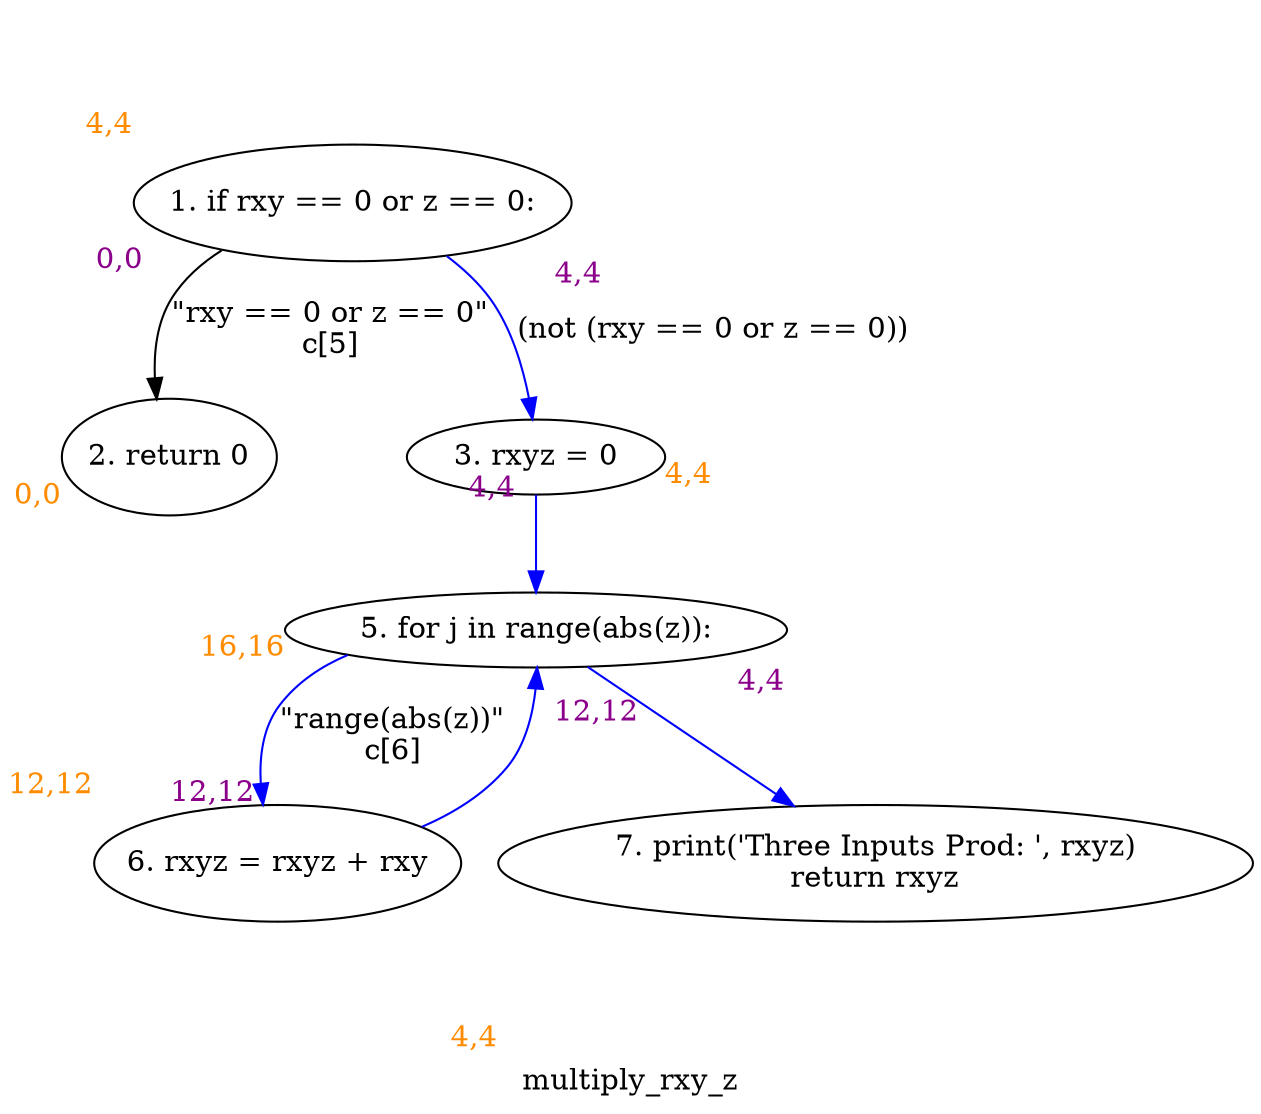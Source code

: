 digraph clustermultiply_rxy_z {
	graph [bb="0,0,508.74,415.08",
		label=multiply_rxy_z,
		lheight=0.22,
		lp="254.37,11.875",
		lwidth=1.16,
		xlabel=<<br></br><br></br><br></br><font color='darkorange'>-1,-1</font>>
	];
	node [label="\N",
		xlabel=<<br></br><br></br><br></br><font color='darkorange'>-1,-1</font>>
	];
	1	[height=0.77585,
		label="1. if rxy == 0 or z == 0:",
		pos="142.01,371.4",
		width=2.6566,
		xlabel=<<br></br><br></br><br></br><font color='darkorange'>4,4</font>>,
		xlp="37.746,407.21"];
	2	[height=0.77585,
		label="2. return 0",
		pos="72.008,248.04",
		width=1.3602,
		xlabel=<<br></br><br></br><br></br><font color='darkorange'>0,0</font>>,
		xlp="14.416,283.85"];
	1 -> 2	[label="\"rxy == 0 or z == 0\"\nc[5]",
		label_bgcolor=white,
		lp="131.51,309.72",
		pos="e,66.363,276.1 92.613,347.08 84.763,341.15 77.697,333.99 73.008,325.47 66.735,314.08 65.119,300.21 65.512,287.43",
		xlabel=<<font color='darkmagenta' style='background-color:white;'><br/><br/>     0,0  <br/><br/></font>>,
		xlp="46.833,322.64"];
	3	[height=0.5,
		label="3. rxyz = 0
",
		pos="212.01,248.04",
		width=1.4184,
		xlabel=<<br></br><br></br><br></br><font color='darkorange'>4,4</font>>,
		xlp="152.32,273.92"];
	1 -> 3	[color=blue,
		label="(not (rxy == 0 or z == 0))",
		label_bgcolor=white,
		lp="275.38,309.72",
		pos="e,209.71,266.51 174.1,345 180.04,339.1 185.72,332.48 190.01,325.47 198.88,310.98 204.31,292.75 207.55,277.73",
		xlabel=<<font color='darkmagenta' style='background-color:white;'><br/><br/>     4,4  <br/><br/></font>>,
		xlp="220.2,300.46"];
	5	[height=0.5,
		label="5. for j in range(abs(z)):
",
		pos="212.01,165.11",
		width=2.7214,
		xlabel=<<br></br><br></br><br></br><font color='darkorange'>16,16</font>>,
		xlp="98.664,190.99"];
	3 -> 5	[color=blue,
		label_bgcolor=white,
		pos="e,212.01,183.53 212.01,229.88 212.01,219.75 212.01,206.68 212.01,195",
		xlabel=<<font color='darkmagenta' style='background-color:white;'><br/><br/>     4,4  <br/><br/></font>>,
		xlp="190.26,214.67"];
	6	[height=0.77585,
		label="6. rxyz = rxyz + rxy",
		pos="111.01,51.681",
		width=2.2294,
		xlabel=<<br></br><br></br><br></br><font color='darkorange'>12,12</font>>,
		xlp="15.375,87.486"];
	5 -> 6	[color=blue,
		label="\"range(abs(z))\"\nc[6]",
		label_bgcolor=white,
		lp="155.76,113.36",
		pos="e,104.39,79.84 142.65,151.98 130.86,146.82 120.02,139.5 112.51,129.11 104.69,118.3 102.78,104.19 103.35,91.04",
		xlabel=<<font color='darkmagenta' style='background-color:white;'><br/><br/>     12,12  <br/><br/></font>>,
		xlp="80.483,131.14"];
	7	[height=0.77585,
		label="7. print('Three Inputs Prod: ', rxyz)
return rxyz
",
		pos="359.01,51.681",
		width=4.1592,
		xlabel=<<br></br><br></br><br></br><font color='darkorange'>4,4</font>>,
		xlp="200.65,31.625"];
	5 -> 7	[color=blue,
		label_bgcolor=white,
		pos="e,324.14,79.114 234.33,147.19 255.67,131.01 288.44,106.18 315.02,86.025",
		xlabel=<<font color='darkmagenta' style='background-color:white;'><br/><br/>     4,4  <br/><br/></font>>,
		xlp="257.31,121.16"];
	6 -> 5	[color=blue,
		label_bgcolor=white,
		pos="e,212.32,146.88 166.6,72.093 178.47,78.558 189.87,86.927 198.01,97.611 206.19,108.35 209.85,122.78 211.4,135.45",
		xlabel=<<font color='darkmagenta' style='background-color:white;'><br/><br/>     12,12  <br/><br/></font>>,
		xlp="229.7,94.471"];
}
